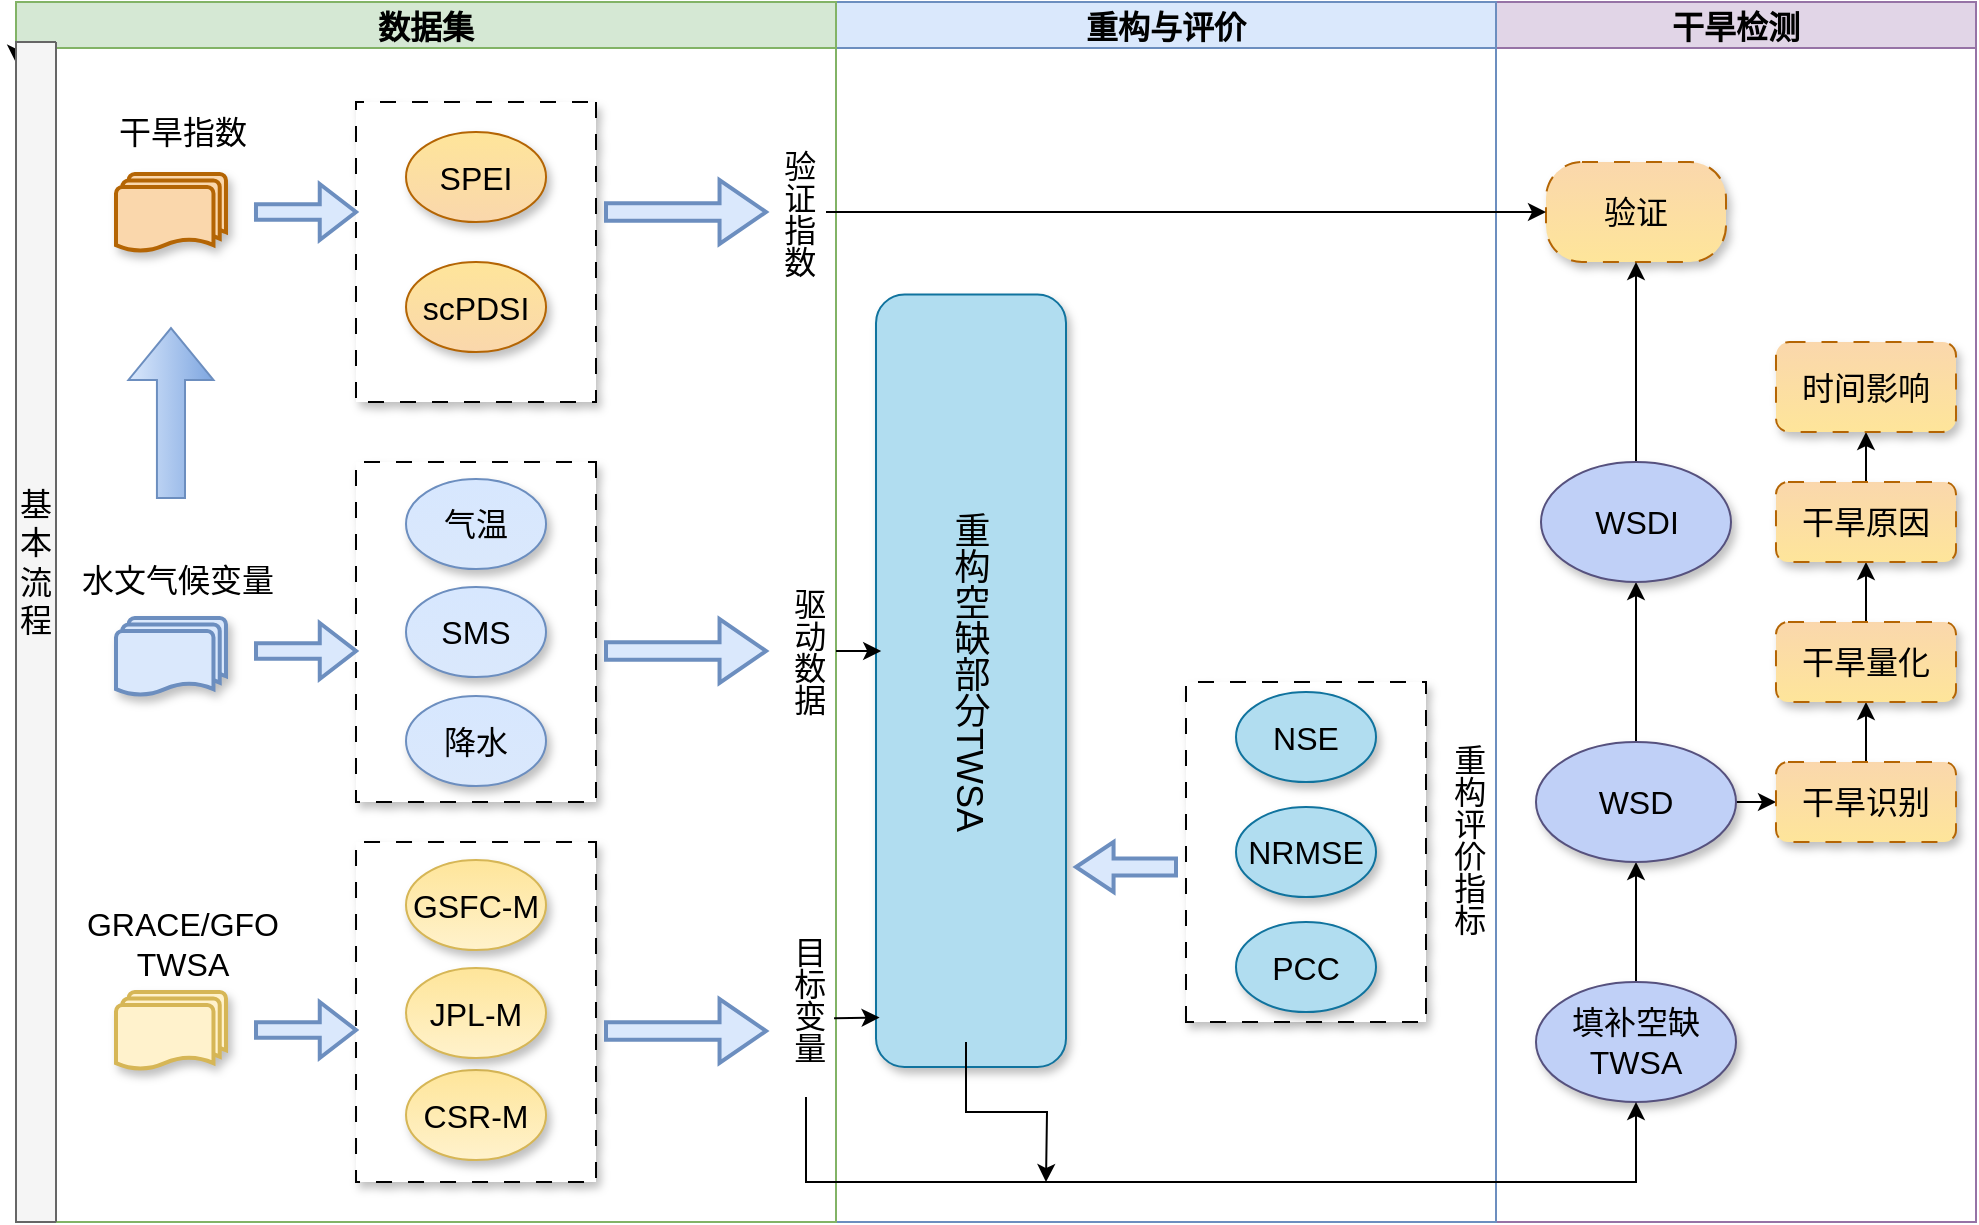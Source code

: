 <mxfile version="24.5.5" type="github">
  <diagram name="第 1 页" id="tr9MtNZkAbBFNGbyeL2_">
    <mxGraphModel dx="1351" dy="754" grid="1" gridSize="10" guides="1" tooltips="1" connect="1" arrows="1" fold="1" page="1" pageScale="1" pageWidth="800" pageHeight="1280" math="0" shadow="0">
      <root>
        <mxCell id="0" />
        <mxCell id="1" parent="0" />
        <mxCell id="ZyRGpIHOSIbv2tQFG93P-1" value="干旱检测" style="swimlane;fillColor=#e1d5e7;strokeColor=#9673a6;fontSize=16;" parent="1" vertex="1">
          <mxGeometry x="910" y="360" width="240" height="610" as="geometry" />
        </mxCell>
        <mxCell id="ZyRGpIHOSIbv2tQFG93P-2" value="验证" style="rounded=1;whiteSpace=wrap;html=1;arcSize=36;shadow=1;dashed=1;dashPattern=8 8;strokeColor=#b46504;align=center;verticalAlign=middle;fontFamily=Helvetica;fontSize=16;fontColor=default;fontStyle=0;fillColor=#fad7ac;gradientColor=#fee59a;direction=east;" parent="ZyRGpIHOSIbv2tQFG93P-1" vertex="1">
          <mxGeometry x="25" y="80" width="90" height="50" as="geometry" />
        </mxCell>
        <mxCell id="ZyRGpIHOSIbv2tQFG93P-78" style="edgeStyle=orthogonalEdgeStyle;rounded=0;orthogonalLoop=1;jettySize=auto;html=1;exitX=0.5;exitY=0;exitDx=0;exitDy=0;entryX=0.5;entryY=1;entryDx=0;entryDy=0;fontSize=16;" parent="ZyRGpIHOSIbv2tQFG93P-1" source="ZyRGpIHOSIbv2tQFG93P-3" target="ZyRGpIHOSIbv2tQFG93P-6" edge="1">
          <mxGeometry relative="1" as="geometry" />
        </mxCell>
        <mxCell id="ZyRGpIHOSIbv2tQFG93P-3" value="填补空缺TWSA" style="ellipse;whiteSpace=wrap;html=1;fillColor=#c0d0f7;strokeColor=#56517e;align=center;verticalAlign=middle;fontFamily=Helvetica;fontSize=16;shadow=1;fontStyle=0;fontColor=default;direction=east;" parent="ZyRGpIHOSIbv2tQFG93P-1" vertex="1">
          <mxGeometry x="20" y="490" width="100" height="60" as="geometry" />
        </mxCell>
        <mxCell id="ZyRGpIHOSIbv2tQFG93P-4" value="" style="edgeStyle=orthogonalEdgeStyle;rounded=0;orthogonalLoop=1;jettySize=auto;html=1;entryX=0.5;entryY=1;entryDx=0;entryDy=0;fontSize=16;" parent="ZyRGpIHOSIbv2tQFG93P-1" source="ZyRGpIHOSIbv2tQFG93P-6" target="ZyRGpIHOSIbv2tQFG93P-8" edge="1">
          <mxGeometry relative="1" as="geometry">
            <mxPoint x="70" y="260" as="targetPoint" />
          </mxGeometry>
        </mxCell>
        <mxCell id="ZyRGpIHOSIbv2tQFG93P-81" style="edgeStyle=orthogonalEdgeStyle;rounded=0;orthogonalLoop=1;jettySize=auto;html=1;exitX=1;exitY=0.5;exitDx=0;exitDy=0;entryX=0;entryY=0.5;entryDx=0;entryDy=0;fontSize=16;" parent="ZyRGpIHOSIbv2tQFG93P-1" source="ZyRGpIHOSIbv2tQFG93P-6" target="ZyRGpIHOSIbv2tQFG93P-11" edge="1">
          <mxGeometry relative="1" as="geometry" />
        </mxCell>
        <mxCell id="ZyRGpIHOSIbv2tQFG93P-6" value="WSD" style="ellipse;whiteSpace=wrap;html=1;fillColor=#c0d0f7;strokeColor=#56517e;align=center;verticalAlign=middle;fontFamily=Helvetica;fontSize=16;shadow=1;fontColor=default;fontStyle=0;direction=east;" parent="ZyRGpIHOSIbv2tQFG93P-1" vertex="1">
          <mxGeometry x="20" y="370" width="100" height="60" as="geometry" />
        </mxCell>
        <mxCell id="ZyRGpIHOSIbv2tQFG93P-7" style="edgeStyle=orthogonalEdgeStyle;rounded=0;orthogonalLoop=1;jettySize=auto;html=1;exitX=0.5;exitY=0;exitDx=0;exitDy=0;fontSize=16;" parent="ZyRGpIHOSIbv2tQFG93P-1" source="ZyRGpIHOSIbv2tQFG93P-8" target="ZyRGpIHOSIbv2tQFG93P-2" edge="1">
          <mxGeometry relative="1" as="geometry">
            <mxPoint x="69.667" y="160" as="targetPoint" />
          </mxGeometry>
        </mxCell>
        <mxCell id="ZyRGpIHOSIbv2tQFG93P-8" value="WSDI" style="ellipse;whiteSpace=wrap;html=1;fillColor=#c0d0f7;strokeColor=#56517e;align=center;verticalAlign=middle;fontFamily=Helvetica;fontSize=16;shadow=1;fontColor=default;fontStyle=0;direction=east;" parent="ZyRGpIHOSIbv2tQFG93P-1" vertex="1">
          <mxGeometry x="22.5" y="230" width="95" height="60" as="geometry" />
        </mxCell>
        <mxCell id="ZyRGpIHOSIbv2tQFG93P-82" style="edgeStyle=orthogonalEdgeStyle;rounded=0;orthogonalLoop=1;jettySize=auto;html=1;exitX=0.5;exitY=0;exitDx=0;exitDy=0;entryX=0.5;entryY=1;entryDx=0;entryDy=0;fontSize=16;" parent="ZyRGpIHOSIbv2tQFG93P-1" source="ZyRGpIHOSIbv2tQFG93P-11" target="ZyRGpIHOSIbv2tQFG93P-13" edge="1">
          <mxGeometry relative="1" as="geometry" />
        </mxCell>
        <mxCell id="ZyRGpIHOSIbv2tQFG93P-11" value="干旱识别" style="rounded=1;whiteSpace=wrap;html=1;fillColor=#fad7ac;strokeColor=#b46504;shadow=1;fontStyle=0;dashed=1;dashPattern=8 8;align=center;verticalAlign=middle;fontFamily=Helvetica;fontSize=16;fontColor=default;gradientColor=#fee59a;direction=east;" parent="ZyRGpIHOSIbv2tQFG93P-1" vertex="1">
          <mxGeometry x="140" y="380" width="90" height="40" as="geometry" />
        </mxCell>
        <mxCell id="ZyRGpIHOSIbv2tQFG93P-12" style="edgeStyle=orthogonalEdgeStyle;rounded=0;orthogonalLoop=1;jettySize=auto;html=1;exitX=0.5;exitY=0;exitDx=0;exitDy=0;entryX=0.5;entryY=1;entryDx=0;entryDy=0;fontSize=16;" parent="ZyRGpIHOSIbv2tQFG93P-1" source="ZyRGpIHOSIbv2tQFG93P-13" target="ZyRGpIHOSIbv2tQFG93P-15" edge="1">
          <mxGeometry relative="1" as="geometry" />
        </mxCell>
        <mxCell id="ZyRGpIHOSIbv2tQFG93P-13" value="干旱量化" style="rounded=1;whiteSpace=wrap;html=1;fillColor=#fad7ac;strokeColor=#b46504;shadow=1;fontStyle=0;dashed=1;align=center;verticalAlign=middle;fontFamily=Helvetica;fontSize=16;fontColor=default;gradientColor=#fee59a;dashPattern=8 8;direction=east;" parent="ZyRGpIHOSIbv2tQFG93P-1" vertex="1">
          <mxGeometry x="140" y="310" width="90" height="40" as="geometry" />
        </mxCell>
        <mxCell id="ZyRGpIHOSIbv2tQFG93P-14" style="edgeStyle=orthogonalEdgeStyle;rounded=0;orthogonalLoop=1;jettySize=auto;html=1;exitX=0.5;exitY=0;exitDx=0;exitDy=0;entryX=0.5;entryY=1;entryDx=0;entryDy=0;fontSize=16;" parent="ZyRGpIHOSIbv2tQFG93P-1" source="ZyRGpIHOSIbv2tQFG93P-15" target="ZyRGpIHOSIbv2tQFG93P-16" edge="1">
          <mxGeometry relative="1" as="geometry" />
        </mxCell>
        <mxCell id="ZyRGpIHOSIbv2tQFG93P-15" value="干旱原因" style="rounded=1;whiteSpace=wrap;html=1;fillColor=#fad7ac;strokeColor=#b46504;shadow=1;fontStyle=0;dashed=1;gradientColor=#fee59a;dashPattern=8 8;direction=east;fontSize=16;" parent="ZyRGpIHOSIbv2tQFG93P-1" vertex="1">
          <mxGeometry x="140" y="240" width="90" height="40" as="geometry" />
        </mxCell>
        <mxCell id="ZyRGpIHOSIbv2tQFG93P-16" value="时间影响" style="rounded=1;whiteSpace=wrap;html=1;fillColor=#fad7ac;strokeColor=#b46504;shadow=1;fontStyle=0;dashed=1;gradientColor=#fee59a;dashPattern=8 8;direction=east;fontSize=16;align=center;verticalAlign=middle;fontFamily=Helvetica;fontColor=default;" parent="ZyRGpIHOSIbv2tQFG93P-1" vertex="1">
          <mxGeometry x="140" y="170" width="90" height="45" as="geometry" />
        </mxCell>
        <mxCell id="ZyRGpIHOSIbv2tQFG93P-17" value="重构与评价" style="swimlane;fillColor=#dae8fc;strokeColor=#6c8ebf;fontSize=16;" parent="1" vertex="1">
          <mxGeometry x="580" y="360" width="330" height="610" as="geometry" />
        </mxCell>
        <mxCell id="ZyRGpIHOSIbv2tQFG93P-18" value="" style="rounded=1;whiteSpace=wrap;html=1;shadow=1;glass=0;fillColor=#b1ddf0;strokeColor=#10739e;rotation=-90;fontSize=16;" parent="ZyRGpIHOSIbv2tQFG93P-17" vertex="1">
          <mxGeometry x="-125.62" y="291.88" width="386.25" height="95" as="geometry" />
        </mxCell>
        <mxCell id="ZyRGpIHOSIbv2tQFG93P-19" value="重构空缺部分TWSA" style="text;strokeColor=none;align=center;fillColor=none;html=1;verticalAlign=middle;whiteSpace=wrap;rounded=0;textDirection=vertical-lr;fontSize=18;fontFamily=Helvetica;" parent="ZyRGpIHOSIbv2tQFG93P-17" vertex="1">
          <mxGeometry x="30" y="150" width="70" height="370" as="geometry" />
        </mxCell>
        <mxCell id="ZyRGpIHOSIbv2tQFG93P-20" value="" style="rounded=0;whiteSpace=wrap;html=1;arcSize=15;glass=0;dashed=1;dashPattern=8 8;shadow=1;rotation=-90;fontSize=16;" parent="ZyRGpIHOSIbv2tQFG93P-17" vertex="1">
          <mxGeometry x="150" y="365" width="170" height="120" as="geometry" />
        </mxCell>
        <mxCell id="ZyRGpIHOSIbv2tQFG93P-21" value="" style="verticalLabelPosition=bottom;verticalAlign=top;html=1;strokeWidth=2;shape=mxgraph.arrows2.arrow;dy=0.66;dx=18.78;notch=0;fillColor=#dae8fc;strokeColor=#6c8ebf;rotation=-180;fontSize=16;" parent="ZyRGpIHOSIbv2tQFG93P-17" vertex="1">
          <mxGeometry x="120" y="420" width="50" height="25" as="geometry" />
        </mxCell>
        <mxCell id="ZyRGpIHOSIbv2tQFG93P-22" value="NSE" style="ellipse;whiteSpace=wrap;html=1;fillColor=#b1ddf0;strokeColor=#10739e;shadow=1;align=center;verticalAlign=middle;fontFamily=Helvetica;fontSize=16;direction=west;" parent="ZyRGpIHOSIbv2tQFG93P-17" vertex="1">
          <mxGeometry x="200" y="345" width="70" height="45" as="geometry" />
        </mxCell>
        <mxCell id="ZyRGpIHOSIbv2tQFG93P-23" value="PCC" style="ellipse;whiteSpace=wrap;html=1;fillColor=#b1ddf0;strokeColor=#10739e;align=center;verticalAlign=middle;fontFamily=Helvetica;fontSize=16;shadow=1;direction=west;" parent="ZyRGpIHOSIbv2tQFG93P-17" vertex="1">
          <mxGeometry x="200" y="460" width="70" height="45" as="geometry" />
        </mxCell>
        <mxCell id="ZyRGpIHOSIbv2tQFG93P-24" value="NRMSE" style="ellipse;whiteSpace=wrap;html=1;fillColor=#b1ddf0;strokeColor=#10739e;align=center;verticalAlign=middle;fontFamily=Helvetica;fontSize=16;shadow=1;direction=west;" parent="ZyRGpIHOSIbv2tQFG93P-17" vertex="1">
          <mxGeometry x="200" y="402.5" width="70" height="45" as="geometry" />
        </mxCell>
        <mxCell id="ZyRGpIHOSIbv2tQFG93P-25" value="重构评价指标" style="text;html=1;align=center;verticalAlign=middle;whiteSpace=wrap;rounded=0;rotation=0;direction=south;textDirection=vertical-lr;fontSize=16;" parent="ZyRGpIHOSIbv2tQFG93P-17" vertex="1">
          <mxGeometry x="300" y="350" width="30" height="137.5" as="geometry" />
        </mxCell>
        <mxCell id="ZyRGpIHOSIbv2tQFG93P-27" value="数据集" style="swimlane;fillColor=#d5e8d4;strokeColor=#82b366;fontSize=16;" parent="1" vertex="1">
          <mxGeometry x="170" y="360" width="410" height="610" as="geometry" />
        </mxCell>
        <mxCell id="ZyRGpIHOSIbv2tQFG93P-28" value="&lt;span style=&quot;font-weight: 700; text-wrap: nowrap; font-size: 16px;&quot;&gt;基本流程&lt;/span&gt;" style="text;strokeColor=none;align=center;fillColor=none;html=1;verticalAlign=middle;whiteSpace=wrap;rounded=0;textDirection=vertical-lr;fontSize=16;" parent="ZyRGpIHOSIbv2tQFG93P-27" vertex="1">
          <mxGeometry y="160" width="20" height="60" as="geometry" />
        </mxCell>
        <mxCell id="ZyRGpIHOSIbv2tQFG93P-29" style="edgeStyle=orthogonalEdgeStyle;rounded=0;orthogonalLoop=1;jettySize=auto;html=1;exitX=1;exitY=0.5;exitDx=0;exitDy=0;fontSize=16;" parent="ZyRGpIHOSIbv2tQFG93P-27" source="ZyRGpIHOSIbv2tQFG93P-30" edge="1">
          <mxGeometry relative="1" as="geometry">
            <mxPoint y="30.333" as="targetPoint" />
          </mxGeometry>
        </mxCell>
        <mxCell id="ZyRGpIHOSIbv2tQFG93P-30" value="" style="swimlane;direction=north;verticalAlign=top;fillColor=#f5f5f5;fontColor=#333333;strokeColor=#666666;fontSize=16;" parent="ZyRGpIHOSIbv2tQFG93P-27" vertex="1">
          <mxGeometry y="20" width="20" height="590" as="geometry" />
        </mxCell>
        <mxCell id="ZyRGpIHOSIbv2tQFG93P-31" value="基本流程" style="text;strokeColor=none;align=center;fillColor=none;html=1;verticalAlign=middle;whiteSpace=wrap;rounded=0;fontSize=16;" parent="ZyRGpIHOSIbv2tQFG93P-30" vertex="1">
          <mxGeometry y="205" width="20" height="110" as="geometry" />
        </mxCell>
        <mxCell id="ZyRGpIHOSIbv2tQFG93P-33" value="水文气候变量" style="text;html=1;align=center;verticalAlign=middle;whiteSpace=wrap;rounded=0;direction=south;fontSize=16;" parent="ZyRGpIHOSIbv2tQFG93P-27" vertex="1">
          <mxGeometry x="32.49" y="269.5" width="97.51" height="38.5" as="geometry" />
        </mxCell>
        <mxCell id="ZyRGpIHOSIbv2tQFG93P-35" value="干旱指数" style="text;html=1;align=center;verticalAlign=middle;whiteSpace=wrap;rounded=0;direction=south;fontSize=16;" parent="ZyRGpIHOSIbv2tQFG93P-27" vertex="1">
          <mxGeometry x="47.49" y="50" width="72.51" height="30" as="geometry" />
        </mxCell>
        <mxCell id="ZyRGpIHOSIbv2tQFG93P-37" value="GRACE&lt;span style=&quot;background-color: initial; font-size: 16px;&quot;&gt;/GFO TWSA&lt;/span&gt;" style="text;strokeColor=none;align=center;fillColor=none;html=1;verticalAlign=middle;whiteSpace=wrap;rounded=0;fontSize=16;" parent="ZyRGpIHOSIbv2tQFG93P-27" vertex="1">
          <mxGeometry x="11.25" y="443.5" width="145" height="55" as="geometry" />
        </mxCell>
        <mxCell id="ZyRGpIHOSIbv2tQFG93P-38" value="" style="rounded=0;whiteSpace=wrap;html=1;arcSize=15;glass=0;dashed=1;dashPattern=8 8;shadow=1;direction=south;fontSize=16;" parent="ZyRGpIHOSIbv2tQFG93P-27" vertex="1">
          <mxGeometry x="170.01" y="420" width="120" height="170" as="geometry" />
        </mxCell>
        <mxCell id="ZyRGpIHOSIbv2tQFG93P-39" value="CSR-M" style="ellipse;whiteSpace=wrap;html=1;fillColor=#fff2cc;gradientColor=#fee59a;strokeColor=#d6b656;align=center;verticalAlign=middle;fontFamily=Helvetica;fontSize=16;fontColor=default;shadow=1;direction=west;" parent="ZyRGpIHOSIbv2tQFG93P-27" vertex="1">
          <mxGeometry x="195.01" y="534" width="70" height="45" as="geometry" />
        </mxCell>
        <mxCell id="ZyRGpIHOSIbv2tQFG93P-40" value="GSFC-M" style="ellipse;whiteSpace=wrap;html=1;fillColor=#fff2cc;gradientColor=#fee59a;strokeColor=#d6b656;shadow=1;direction=west;align=center;verticalAlign=middle;fontFamily=Helvetica;fontSize=16;fontColor=default;" parent="ZyRGpIHOSIbv2tQFG93P-27" vertex="1">
          <mxGeometry x="195" y="429" width="70" height="45" as="geometry" />
        </mxCell>
        <mxCell id="ZyRGpIHOSIbv2tQFG93P-41" value="JPL-M" style="ellipse;whiteSpace=wrap;html=1;gradientColor=#fee59a;fillColor=#fff2cc;strokeColor=#d6b656;align=center;verticalAlign=middle;fontFamily=Helvetica;fontSize=16;fontColor=default;shadow=1;direction=west;" parent="ZyRGpIHOSIbv2tQFG93P-27" vertex="1">
          <mxGeometry x="195.01" y="483" width="70" height="45" as="geometry" />
        </mxCell>
        <mxCell id="ZyRGpIHOSIbv2tQFG93P-42" value="" style="rounded=0;whiteSpace=wrap;html=1;arcSize=15;glass=0;dashed=1;dashPattern=8 8;shadow=1;direction=south;fontSize=16;" parent="ZyRGpIHOSIbv2tQFG93P-27" vertex="1">
          <mxGeometry x="170" y="50" width="120" height="150" as="geometry" />
        </mxCell>
        <mxCell id="ZyRGpIHOSIbv2tQFG93P-43" value="scPDSI" style="ellipse;whiteSpace=wrap;html=1;fillColor=#fad7ac;gradientColor=#fee59a;strokeColor=#b46504;align=center;verticalAlign=middle;fontFamily=Helvetica;fontSize=16;shadow=1;fontColor=default;direction=west;" parent="ZyRGpIHOSIbv2tQFG93P-27" vertex="1">
          <mxGeometry x="195.01" y="130" width="70" height="45" as="geometry" />
        </mxCell>
        <mxCell id="ZyRGpIHOSIbv2tQFG93P-44" value="SPEI" style="ellipse;whiteSpace=wrap;html=1;gradientColor=#fee59a;fillColor=#fad7ac;strokeColor=#b46504;align=center;verticalAlign=middle;fontFamily=Helvetica;fontSize=16;fontColor=default;shadow=1;direction=west;" parent="ZyRGpIHOSIbv2tQFG93P-27" vertex="1">
          <mxGeometry x="195.01" y="65" width="70" height="45" as="geometry" />
        </mxCell>
        <mxCell id="ZyRGpIHOSIbv2tQFG93P-47" value="" style="verticalLabelPosition=bottom;verticalAlign=top;html=1;strokeWidth=2;shape=mxgraph.arrows2.arrow;dy=0.72;dx=18.13;notch=0;fillColor=#dae8fc;strokeColor=#6c8ebf;fontSize=16;" parent="ZyRGpIHOSIbv2tQFG93P-27" vertex="1">
          <mxGeometry x="120" y="500" width="50.01" height="28" as="geometry" />
        </mxCell>
        <mxCell id="ZyRGpIHOSIbv2tQFG93P-48" value="" style="rounded=0;whiteSpace=wrap;html=1;arcSize=15;glass=0;dashed=1;dashPattern=8 8;shadow=1;direction=south;fontSize=16;" parent="ZyRGpIHOSIbv2tQFG93P-27" vertex="1">
          <mxGeometry x="170" y="230" width="120" height="170" as="geometry" />
        </mxCell>
        <mxCell id="ZyRGpIHOSIbv2tQFG93P-49" value="气温" style="ellipse;whiteSpace=wrap;html=1;fillColor=#dae8fc;gradientColor=#d7e7fe;strokeColor=#6c8ebf;shadow=1;align=center;verticalAlign=middle;fontFamily=Helvetica;fontSize=16;fontColor=default;direction=west;" parent="ZyRGpIHOSIbv2tQFG93P-27" vertex="1">
          <mxGeometry x="195.01" y="238.5" width="70" height="45" as="geometry" />
        </mxCell>
        <mxCell id="ZyRGpIHOSIbv2tQFG93P-50" value="SMS" style="ellipse;whiteSpace=wrap;html=1;gradientColor=#d7e7fe;fillColor=#dae8fc;strokeColor=#6c8ebf;align=center;verticalAlign=middle;fontFamily=Helvetica;fontSize=16;fontColor=default;shadow=1;direction=west;" parent="ZyRGpIHOSIbv2tQFG93P-27" vertex="1">
          <mxGeometry x="195" y="292.5" width="70" height="45" as="geometry" />
        </mxCell>
        <mxCell id="ZyRGpIHOSIbv2tQFG93P-51" value="降水" style="ellipse;whiteSpace=wrap;html=1;fillColor=#dae8fc;gradientColor=#d7e7fe;strokeColor=#6c8ebf;align=center;verticalAlign=middle;fontFamily=Helvetica;fontSize=16;shadow=1;fontColor=default;direction=west;" parent="ZyRGpIHOSIbv2tQFG93P-27" vertex="1">
          <mxGeometry x="195" y="347" width="70" height="45" as="geometry" />
        </mxCell>
        <mxCell id="ZyRGpIHOSIbv2tQFG93P-53" value="" style="verticalLabelPosition=bottom;verticalAlign=top;html=1;strokeWidth=2;shape=mxgraph.arrows2.arrow;dy=0.73;dx=23.23;notch=0;fillColor=#dae8fc;strokeColor=#6c8ebf;fontSize=16;" parent="ZyRGpIHOSIbv2tQFG93P-27" vertex="1">
          <mxGeometry x="295" y="308.5" width="80" height="32" as="geometry" />
        </mxCell>
        <mxCell id="ZyRGpIHOSIbv2tQFG93P-55" value="目标变量" style="text;html=1;align=center;verticalAlign=middle;whiteSpace=wrap;rounded=0;direction=south;textDirection=vertical-lr;fontSize=16;" parent="ZyRGpIHOSIbv2tQFG93P-27" vertex="1">
          <mxGeometry x="380" y="450" width="30" height="97.5" as="geometry" />
        </mxCell>
        <mxCell id="ZyRGpIHOSIbv2tQFG93P-57" value="驱动数据" style="text;html=1;align=center;verticalAlign=middle;whiteSpace=wrap;rounded=0;direction=south;textDirection=vertical-lr;fontSize=16;" parent="ZyRGpIHOSIbv2tQFG93P-27" vertex="1">
          <mxGeometry x="380" y="276.25" width="30" height="96.5" as="geometry" />
        </mxCell>
        <mxCell id="ZyRGpIHOSIbv2tQFG93P-59" value="验证指数" style="text;html=1;align=center;verticalAlign=middle;whiteSpace=wrap;rounded=0;direction=south;textDirection=vertical-lr;fontSize=16;" parent="ZyRGpIHOSIbv2tQFG93P-27" vertex="1">
          <mxGeometry x="375" y="57.5" width="30" height="95" as="geometry" />
        </mxCell>
        <mxCell id="ZyRGpIHOSIbv2tQFG93P-62" value="" style="html=1;shadow=0;dashed=0;align=center;verticalAlign=middle;shape=mxgraph.arrows2.arrow;dy=0.67;dx=25.97;direction=north;notch=0;fillColor=#dae8fc;strokeColor=#6c8ebf;gradientColor=#7ea6e0;fontSize=16;" parent="ZyRGpIHOSIbv2tQFG93P-27" vertex="1">
          <mxGeometry x="56.23" y="163" width="42.51" height="85" as="geometry" />
        </mxCell>
        <mxCell id="ZyRGpIHOSIbv2tQFG93P-68" value="" style="strokeWidth=2;html=1;shape=mxgraph.flowchart.multi-document;whiteSpace=wrap;shadow=1;strokeColor=#d6b656;align=center;verticalAlign=middle;fontFamily=Helvetica;fontSize=16;fontColor=default;fillColor=#fff2cc;" parent="ZyRGpIHOSIbv2tQFG93P-27" vertex="1">
          <mxGeometry x="50" y="495" width="54.99" height="39" as="geometry" />
        </mxCell>
        <mxCell id="ZyRGpIHOSIbv2tQFG93P-69" value="" style="strokeWidth=2;html=1;shape=mxgraph.flowchart.multi-document;whiteSpace=wrap;shadow=1;strokeColor=#6c8ebf;align=center;verticalAlign=middle;fontFamily=Helvetica;fontSize=16;fontColor=default;fillColor=#dae8fc;" parent="ZyRGpIHOSIbv2tQFG93P-27" vertex="1">
          <mxGeometry x="50" y="308" width="54.99" height="39" as="geometry" />
        </mxCell>
        <mxCell id="ZyRGpIHOSIbv2tQFG93P-70" value="" style="verticalLabelPosition=bottom;verticalAlign=top;html=1;strokeWidth=2;shape=mxgraph.arrows2.arrow;dy=0.72;dx=18.13;notch=0;fillColor=#dae8fc;strokeColor=#6c8ebf;fontSize=16;" parent="ZyRGpIHOSIbv2tQFG93P-27" vertex="1">
          <mxGeometry x="120" y="310.5" width="50.01" height="28" as="geometry" />
        </mxCell>
        <mxCell id="ZyRGpIHOSIbv2tQFG93P-71" value="" style="strokeWidth=2;html=1;shape=mxgraph.flowchart.multi-document;whiteSpace=wrap;shadow=1;strokeColor=#b46504;align=center;verticalAlign=middle;fontFamily=Helvetica;fontSize=16;fontColor=default;fillColor=#fad7ac;" parent="ZyRGpIHOSIbv2tQFG93P-27" vertex="1">
          <mxGeometry x="50.0" y="86" width="54.99" height="39" as="geometry" />
        </mxCell>
        <mxCell id="ZyRGpIHOSIbv2tQFG93P-73" value="" style="verticalLabelPosition=bottom;verticalAlign=top;html=1;strokeWidth=2;shape=mxgraph.arrows2.arrow;dy=0.72;dx=18.13;notch=0;fillColor=#dae8fc;strokeColor=#6c8ebf;fontSize=16;" parent="ZyRGpIHOSIbv2tQFG93P-27" vertex="1">
          <mxGeometry x="119.99" y="91" width="50.01" height="28" as="geometry" />
        </mxCell>
        <mxCell id="ZyRGpIHOSIbv2tQFG93P-74" value="" style="verticalLabelPosition=bottom;verticalAlign=top;html=1;strokeWidth=2;shape=mxgraph.arrows2.arrow;dy=0.73;dx=23.23;notch=0;fillColor=#dae8fc;strokeColor=#6c8ebf;fontSize=16;" parent="ZyRGpIHOSIbv2tQFG93P-27" vertex="1">
          <mxGeometry x="295" y="498.5" width="80" height="32" as="geometry" />
        </mxCell>
        <mxCell id="ZyRGpIHOSIbv2tQFG93P-75" value="" style="verticalLabelPosition=bottom;verticalAlign=top;html=1;strokeWidth=2;shape=mxgraph.arrows2.arrow;dy=0.73;dx=23.23;notch=0;fillColor=#dae8fc;strokeColor=#6c8ebf;fontSize=16;" parent="ZyRGpIHOSIbv2tQFG93P-27" vertex="1">
          <mxGeometry x="295" y="89" width="80" height="32" as="geometry" />
        </mxCell>
        <mxCell id="ZyRGpIHOSIbv2tQFG93P-67" style="edgeStyle=orthogonalEdgeStyle;rounded=0;orthogonalLoop=1;jettySize=auto;html=1;exitX=0.5;exitY=1;exitDx=0;exitDy=0;fontSize=16;" parent="1" source="ZyRGpIHOSIbv2tQFG93P-19" edge="1">
          <mxGeometry relative="1" as="geometry">
            <mxPoint x="685" y="950" as="targetPoint" />
          </mxGeometry>
        </mxCell>
        <mxCell id="ZyRGpIHOSIbv2tQFG93P-61" value="" style="edgeStyle=orthogonalEdgeStyle;rounded=0;orthogonalLoop=1;jettySize=auto;html=1;exitX=1;exitY=0.5;exitDx=0;exitDy=0;entryX=0.5;entryY=1;entryDx=0;entryDy=0;fontSize=16;" parent="1" source="ZyRGpIHOSIbv2tQFG93P-55" target="ZyRGpIHOSIbv2tQFG93P-3" edge="1">
          <mxGeometry relative="1" as="geometry">
            <mxPoint x="540" y="918" as="sourcePoint" />
            <mxPoint x="1020" y="920" as="targetPoint" />
            <Array as="points">
              <mxPoint x="565" y="950" />
              <mxPoint x="980" y="950" />
            </Array>
          </mxGeometry>
        </mxCell>
        <mxCell id="ZyRGpIHOSIbv2tQFG93P-83" style="edgeStyle=orthogonalEdgeStyle;rounded=0;orthogonalLoop=1;jettySize=auto;html=1;exitX=0.5;exitY=0;exitDx=0;exitDy=0;entryX=0;entryY=0.5;entryDx=0;entryDy=0;fontSize=16;" parent="1" source="ZyRGpIHOSIbv2tQFG93P-59" target="ZyRGpIHOSIbv2tQFG93P-2" edge="1">
          <mxGeometry relative="1" as="geometry" />
        </mxCell>
        <mxCell id="ZyRGpIHOSIbv2tQFG93P-84" style="edgeStyle=orthogonalEdgeStyle;rounded=0;orthogonalLoop=1;jettySize=auto;html=1;exitX=0.5;exitY=0;exitDx=0;exitDy=0;entryX=0.539;entryY=0.027;entryDx=0;entryDy=0;entryPerimeter=0;fontSize=16;" parent="1" source="ZyRGpIHOSIbv2tQFG93P-57" target="ZyRGpIHOSIbv2tQFG93P-18" edge="1">
          <mxGeometry relative="1" as="geometry" />
        </mxCell>
        <mxCell id="ZyRGpIHOSIbv2tQFG93P-86" style="edgeStyle=orthogonalEdgeStyle;rounded=0;orthogonalLoop=1;jettySize=auto;html=1;exitX=0.596;exitY=0.032;exitDx=0;exitDy=0;entryX=0.064;entryY=0.019;entryDx=0;entryDy=0;entryPerimeter=0;fontSize=16;exitPerimeter=0;" parent="1" source="ZyRGpIHOSIbv2tQFG93P-55" target="ZyRGpIHOSIbv2tQFG93P-18" edge="1">
          <mxGeometry relative="1" as="geometry">
            <Array as="points">
              <mxPoint x="580" y="868" />
            </Array>
          </mxGeometry>
        </mxCell>
      </root>
    </mxGraphModel>
  </diagram>
</mxfile>
